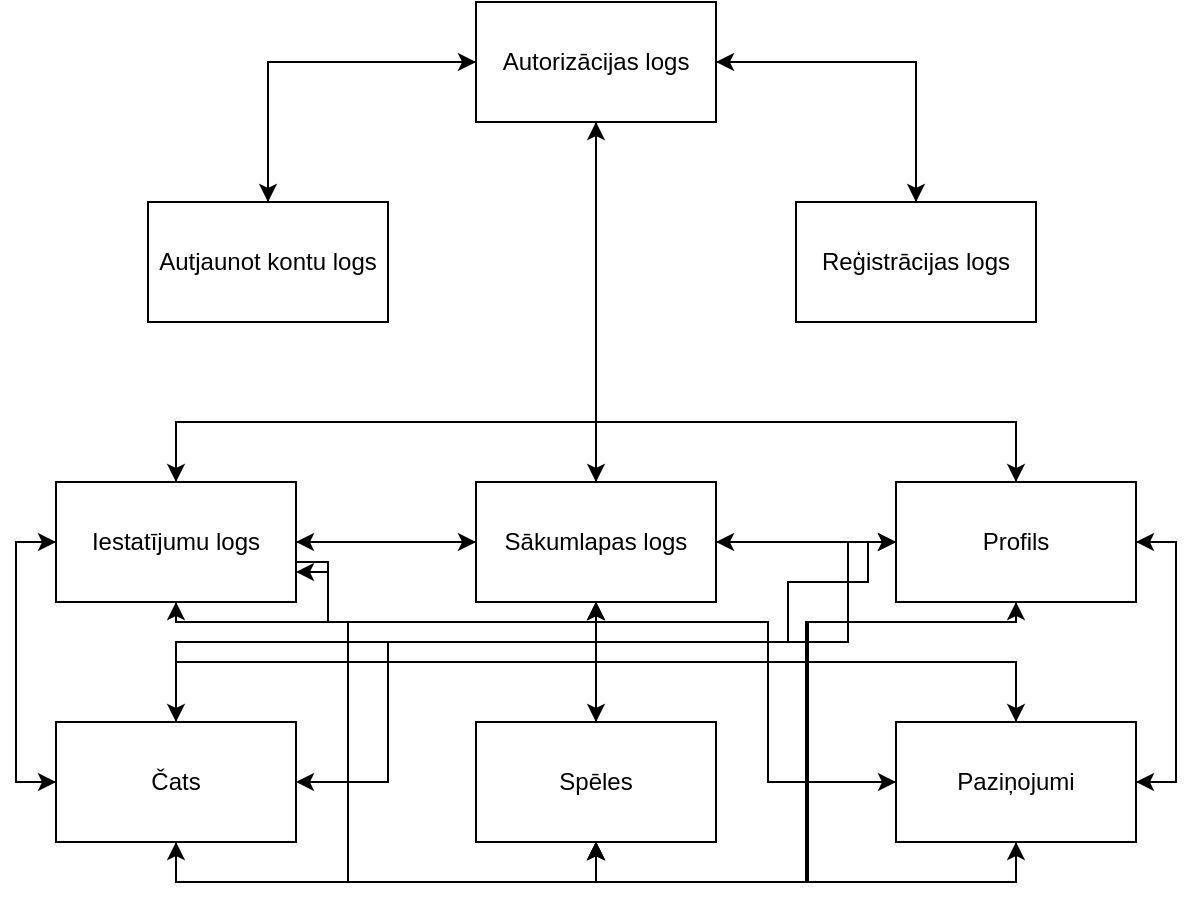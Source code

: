 <mxfile version="24.5.2" type="device">
  <diagram name="Page-1" id="uzKK6A9NJA-g0JJVe5AI">
    <mxGraphModel dx="1393" dy="766" grid="1" gridSize="10" guides="1" tooltips="1" connect="1" arrows="1" fold="1" page="1" pageScale="1" pageWidth="850" pageHeight="1100" math="0" shadow="0">
      <root>
        <mxCell id="0" />
        <mxCell id="1" parent="0" />
        <mxCell id="mwOmAZCRtxpQRL2wNHXB-44" style="edgeStyle=orthogonalEdgeStyle;rounded=0;orthogonalLoop=1;jettySize=auto;html=1;" edge="1" parent="1" source="mwOmAZCRtxpQRL2wNHXB-47" target="mwOmAZCRtxpQRL2wNHXB-54">
          <mxGeometry relative="1" as="geometry" />
        </mxCell>
        <mxCell id="mwOmAZCRtxpQRL2wNHXB-45" style="edgeStyle=orthogonalEdgeStyle;rounded=0;orthogonalLoop=1;jettySize=auto;html=1;" edge="1" parent="1" source="mwOmAZCRtxpQRL2wNHXB-47" target="mwOmAZCRtxpQRL2wNHXB-62">
          <mxGeometry relative="1" as="geometry" />
        </mxCell>
        <mxCell id="mwOmAZCRtxpQRL2wNHXB-46" style="edgeStyle=orthogonalEdgeStyle;rounded=0;orthogonalLoop=1;jettySize=auto;html=1;" edge="1" parent="1" source="mwOmAZCRtxpQRL2wNHXB-47" target="mwOmAZCRtxpQRL2wNHXB-70">
          <mxGeometry relative="1" as="geometry" />
        </mxCell>
        <mxCell id="mwOmAZCRtxpQRL2wNHXB-47" value="Autorizācijas logs" style="rounded=0;whiteSpace=wrap;html=1;" vertex="1" parent="1">
          <mxGeometry x="364" y="90" width="120" height="60" as="geometry" />
        </mxCell>
        <mxCell id="mwOmAZCRtxpQRL2wNHXB-48" style="edgeStyle=orthogonalEdgeStyle;rounded=0;orthogonalLoop=1;jettySize=auto;html=1;entryX=0.5;entryY=1;entryDx=0;entryDy=0;" edge="1" parent="1" source="mwOmAZCRtxpQRL2wNHXB-54" target="mwOmAZCRtxpQRL2wNHXB-47">
          <mxGeometry relative="1" as="geometry" />
        </mxCell>
        <mxCell id="mwOmAZCRtxpQRL2wNHXB-49" style="edgeStyle=orthogonalEdgeStyle;rounded=0;orthogonalLoop=1;jettySize=auto;html=1;" edge="1" parent="1" source="mwOmAZCRtxpQRL2wNHXB-54" target="mwOmAZCRtxpQRL2wNHXB-68">
          <mxGeometry relative="1" as="geometry" />
        </mxCell>
        <mxCell id="mwOmAZCRtxpQRL2wNHXB-50" style="edgeStyle=orthogonalEdgeStyle;rounded=0;orthogonalLoop=1;jettySize=auto;html=1;" edge="1" parent="1" source="mwOmAZCRtxpQRL2wNHXB-54" target="mwOmAZCRtxpQRL2wNHXB-60">
          <mxGeometry relative="1" as="geometry" />
        </mxCell>
        <mxCell id="mwOmAZCRtxpQRL2wNHXB-51" style="edgeStyle=orthogonalEdgeStyle;rounded=0;orthogonalLoop=1;jettySize=auto;html=1;" edge="1" parent="1" source="mwOmAZCRtxpQRL2wNHXB-54" target="mwOmAZCRtxpQRL2wNHXB-86">
          <mxGeometry relative="1" as="geometry" />
        </mxCell>
        <mxCell id="mwOmAZCRtxpQRL2wNHXB-52" style="edgeStyle=orthogonalEdgeStyle;rounded=0;orthogonalLoop=1;jettySize=auto;html=1;" edge="1" parent="1" source="mwOmAZCRtxpQRL2wNHXB-54" target="mwOmAZCRtxpQRL2wNHXB-75">
          <mxGeometry relative="1" as="geometry">
            <Array as="points">
              <mxPoint x="424" y="420" />
              <mxPoint x="634" y="420" />
            </Array>
          </mxGeometry>
        </mxCell>
        <mxCell id="mwOmAZCRtxpQRL2wNHXB-53" style="edgeStyle=orthogonalEdgeStyle;rounded=0;orthogonalLoop=1;jettySize=auto;html=1;" edge="1" parent="1" source="mwOmAZCRtxpQRL2wNHXB-54" target="mwOmAZCRtxpQRL2wNHXB-80">
          <mxGeometry relative="1" as="geometry">
            <Array as="points">
              <mxPoint x="424" y="420" />
              <mxPoint x="214" y="420" />
            </Array>
          </mxGeometry>
        </mxCell>
        <mxCell id="mwOmAZCRtxpQRL2wNHXB-54" value="Sākumlapas logs" style="rounded=0;whiteSpace=wrap;html=1;" vertex="1" parent="1">
          <mxGeometry x="364" y="330" width="120" height="60" as="geometry" />
        </mxCell>
        <mxCell id="mwOmAZCRtxpQRL2wNHXB-55" style="edgeStyle=orthogonalEdgeStyle;rounded=0;orthogonalLoop=1;jettySize=auto;html=1;" edge="1" parent="1" source="mwOmAZCRtxpQRL2wNHXB-60" target="mwOmAZCRtxpQRL2wNHXB-54">
          <mxGeometry relative="1" as="geometry" />
        </mxCell>
        <mxCell id="mwOmAZCRtxpQRL2wNHXB-56" style="edgeStyle=orthogonalEdgeStyle;rounded=0;orthogonalLoop=1;jettySize=auto;html=1;entryX=0.5;entryY=0;entryDx=0;entryDy=0;" edge="1" parent="1" source="mwOmAZCRtxpQRL2wNHXB-60" target="mwOmAZCRtxpQRL2wNHXB-68">
          <mxGeometry relative="1" as="geometry">
            <Array as="points">
              <mxPoint x="214" y="300" />
              <mxPoint x="634" y="300" />
            </Array>
          </mxGeometry>
        </mxCell>
        <mxCell id="mwOmAZCRtxpQRL2wNHXB-57" style="edgeStyle=orthogonalEdgeStyle;rounded=0;orthogonalLoop=1;jettySize=auto;html=1;entryX=0;entryY=0.5;entryDx=0;entryDy=0;" edge="1" parent="1" source="mwOmAZCRtxpQRL2wNHXB-60" target="mwOmAZCRtxpQRL2wNHXB-80">
          <mxGeometry relative="1" as="geometry">
            <Array as="points">
              <mxPoint x="134" y="360" />
              <mxPoint x="134" y="480" />
            </Array>
          </mxGeometry>
        </mxCell>
        <mxCell id="mwOmAZCRtxpQRL2wNHXB-58" style="edgeStyle=orthogonalEdgeStyle;rounded=0;orthogonalLoop=1;jettySize=auto;html=1;entryX=0.5;entryY=1;entryDx=0;entryDy=0;" edge="1" parent="1" source="mwOmAZCRtxpQRL2wNHXB-60" target="mwOmAZCRtxpQRL2wNHXB-86">
          <mxGeometry relative="1" as="geometry">
            <Array as="points">
              <mxPoint x="214" y="400" />
              <mxPoint x="300" y="400" />
              <mxPoint x="300" y="530" />
              <mxPoint x="424" y="530" />
            </Array>
          </mxGeometry>
        </mxCell>
        <mxCell id="mwOmAZCRtxpQRL2wNHXB-59" style="edgeStyle=orthogonalEdgeStyle;rounded=0;orthogonalLoop=1;jettySize=auto;html=1;entryX=0;entryY=0.5;entryDx=0;entryDy=0;" edge="1" parent="1" source="mwOmAZCRtxpQRL2wNHXB-60" target="mwOmAZCRtxpQRL2wNHXB-75">
          <mxGeometry relative="1" as="geometry">
            <Array as="points">
              <mxPoint x="290" y="370" />
              <mxPoint x="290" y="400" />
              <mxPoint x="510" y="400" />
              <mxPoint x="510" y="480" />
            </Array>
          </mxGeometry>
        </mxCell>
        <mxCell id="mwOmAZCRtxpQRL2wNHXB-60" value="Iestatījumu logs" style="rounded=0;whiteSpace=wrap;html=1;" vertex="1" parent="1">
          <mxGeometry x="154" y="330" width="120" height="60" as="geometry" />
        </mxCell>
        <mxCell id="mwOmAZCRtxpQRL2wNHXB-61" style="edgeStyle=orthogonalEdgeStyle;rounded=0;orthogonalLoop=1;jettySize=auto;html=1;entryX=1;entryY=0.5;entryDx=0;entryDy=0;" edge="1" parent="1" source="mwOmAZCRtxpQRL2wNHXB-62" target="mwOmAZCRtxpQRL2wNHXB-47">
          <mxGeometry relative="1" as="geometry">
            <Array as="points">
              <mxPoint x="584" y="120" />
            </Array>
          </mxGeometry>
        </mxCell>
        <mxCell id="mwOmAZCRtxpQRL2wNHXB-62" value="Reģistrācijas logs" style="rounded=0;whiteSpace=wrap;html=1;" vertex="1" parent="1">
          <mxGeometry x="524" y="190" width="120" height="60" as="geometry" />
        </mxCell>
        <mxCell id="mwOmAZCRtxpQRL2wNHXB-63" style="edgeStyle=orthogonalEdgeStyle;rounded=0;orthogonalLoop=1;jettySize=auto;html=1;" edge="1" parent="1" source="mwOmAZCRtxpQRL2wNHXB-68" target="mwOmAZCRtxpQRL2wNHXB-54">
          <mxGeometry relative="1" as="geometry" />
        </mxCell>
        <mxCell id="mwOmAZCRtxpQRL2wNHXB-64" style="edgeStyle=orthogonalEdgeStyle;rounded=0;orthogonalLoop=1;jettySize=auto;html=1;entryX=0.5;entryY=0;entryDx=0;entryDy=0;" edge="1" parent="1" source="mwOmAZCRtxpQRL2wNHXB-68" target="mwOmAZCRtxpQRL2wNHXB-60">
          <mxGeometry relative="1" as="geometry">
            <Array as="points">
              <mxPoint x="634" y="300" />
              <mxPoint x="214" y="300" />
            </Array>
          </mxGeometry>
        </mxCell>
        <mxCell id="mwOmAZCRtxpQRL2wNHXB-65" style="edgeStyle=orthogonalEdgeStyle;rounded=0;orthogonalLoop=1;jettySize=auto;html=1;entryX=1;entryY=0.5;entryDx=0;entryDy=0;" edge="1" parent="1" source="mwOmAZCRtxpQRL2wNHXB-68" target="mwOmAZCRtxpQRL2wNHXB-75">
          <mxGeometry relative="1" as="geometry">
            <Array as="points">
              <mxPoint x="714" y="360" />
              <mxPoint x="714" y="480" />
            </Array>
          </mxGeometry>
        </mxCell>
        <mxCell id="mwOmAZCRtxpQRL2wNHXB-66" style="edgeStyle=orthogonalEdgeStyle;rounded=0;orthogonalLoop=1;jettySize=auto;html=1;entryX=0.5;entryY=1;entryDx=0;entryDy=0;" edge="1" parent="1" source="mwOmAZCRtxpQRL2wNHXB-68" target="mwOmAZCRtxpQRL2wNHXB-86">
          <mxGeometry relative="1" as="geometry">
            <Array as="points">
              <mxPoint x="634" y="400" />
              <mxPoint x="529" y="400" />
              <mxPoint x="529" y="530" />
              <mxPoint x="424" y="530" />
            </Array>
          </mxGeometry>
        </mxCell>
        <mxCell id="mwOmAZCRtxpQRL2wNHXB-67" style="edgeStyle=orthogonalEdgeStyle;rounded=0;orthogonalLoop=1;jettySize=auto;html=1;entryX=1;entryY=0.5;entryDx=0;entryDy=0;" edge="1" parent="1" source="mwOmAZCRtxpQRL2wNHXB-68" target="mwOmAZCRtxpQRL2wNHXB-80">
          <mxGeometry relative="1" as="geometry">
            <Array as="points">
              <mxPoint x="550" y="360" />
              <mxPoint x="550" y="410" />
              <mxPoint x="320" y="410" />
              <mxPoint x="320" y="480" />
            </Array>
          </mxGeometry>
        </mxCell>
        <mxCell id="mwOmAZCRtxpQRL2wNHXB-68" value="Profils" style="rounded=0;whiteSpace=wrap;html=1;" vertex="1" parent="1">
          <mxGeometry x="574" y="330" width="120" height="60" as="geometry" />
        </mxCell>
        <mxCell id="mwOmAZCRtxpQRL2wNHXB-69" style="edgeStyle=orthogonalEdgeStyle;rounded=0;orthogonalLoop=1;jettySize=auto;html=1;entryX=0;entryY=0.5;entryDx=0;entryDy=0;" edge="1" parent="1" source="mwOmAZCRtxpQRL2wNHXB-70" target="mwOmAZCRtxpQRL2wNHXB-47">
          <mxGeometry relative="1" as="geometry">
            <Array as="points">
              <mxPoint x="260" y="120" />
            </Array>
          </mxGeometry>
        </mxCell>
        <mxCell id="mwOmAZCRtxpQRL2wNHXB-70" value="Autjaunot kontu logs" style="rounded=0;whiteSpace=wrap;html=1;" vertex="1" parent="1">
          <mxGeometry x="200" y="190" width="120" height="60" as="geometry" />
        </mxCell>
        <mxCell id="mwOmAZCRtxpQRL2wNHXB-71" style="edgeStyle=orthogonalEdgeStyle;rounded=0;orthogonalLoop=1;jettySize=auto;html=1;" edge="1" parent="1" source="mwOmAZCRtxpQRL2wNHXB-75" target="mwOmAZCRtxpQRL2wNHXB-54">
          <mxGeometry relative="1" as="geometry">
            <Array as="points">
              <mxPoint x="634" y="420" />
              <mxPoint x="424" y="420" />
            </Array>
          </mxGeometry>
        </mxCell>
        <mxCell id="mwOmAZCRtxpQRL2wNHXB-72" style="edgeStyle=orthogonalEdgeStyle;rounded=0;orthogonalLoop=1;jettySize=auto;html=1;entryX=1;entryY=0.5;entryDx=0;entryDy=0;" edge="1" parent="1" source="mwOmAZCRtxpQRL2wNHXB-75" target="mwOmAZCRtxpQRL2wNHXB-68">
          <mxGeometry relative="1" as="geometry">
            <Array as="points">
              <mxPoint x="714" y="480" />
              <mxPoint x="714" y="360" />
            </Array>
          </mxGeometry>
        </mxCell>
        <mxCell id="mwOmAZCRtxpQRL2wNHXB-73" style="edgeStyle=orthogonalEdgeStyle;rounded=0;orthogonalLoop=1;jettySize=auto;html=1;entryX=0.5;entryY=1;entryDx=0;entryDy=0;" edge="1" parent="1" source="mwOmAZCRtxpQRL2wNHXB-75" target="mwOmAZCRtxpQRL2wNHXB-86">
          <mxGeometry relative="1" as="geometry">
            <Array as="points">
              <mxPoint x="634" y="530" />
              <mxPoint x="424" y="530" />
            </Array>
          </mxGeometry>
        </mxCell>
        <mxCell id="mwOmAZCRtxpQRL2wNHXB-74" style="edgeStyle=orthogonalEdgeStyle;rounded=0;orthogonalLoop=1;jettySize=auto;html=1;entryX=1;entryY=0.75;entryDx=0;entryDy=0;" edge="1" parent="1" source="mwOmAZCRtxpQRL2wNHXB-75" target="mwOmAZCRtxpQRL2wNHXB-60">
          <mxGeometry relative="1" as="geometry">
            <Array as="points">
              <mxPoint x="510" y="480" />
              <mxPoint x="510" y="400" />
              <mxPoint x="290" y="400" />
              <mxPoint x="290" y="375" />
            </Array>
          </mxGeometry>
        </mxCell>
        <mxCell id="mwOmAZCRtxpQRL2wNHXB-75" value="Paziņojumi" style="rounded=0;whiteSpace=wrap;html=1;" vertex="1" parent="1">
          <mxGeometry x="574" y="450" width="120" height="60" as="geometry" />
        </mxCell>
        <mxCell id="mwOmAZCRtxpQRL2wNHXB-76" style="edgeStyle=orthogonalEdgeStyle;rounded=0;orthogonalLoop=1;jettySize=auto;html=1;" edge="1" parent="1" source="mwOmAZCRtxpQRL2wNHXB-80" target="mwOmAZCRtxpQRL2wNHXB-54">
          <mxGeometry relative="1" as="geometry">
            <Array as="points">
              <mxPoint x="214" y="420" />
              <mxPoint x="424" y="420" />
            </Array>
          </mxGeometry>
        </mxCell>
        <mxCell id="mwOmAZCRtxpQRL2wNHXB-77" style="edgeStyle=orthogonalEdgeStyle;rounded=0;orthogonalLoop=1;jettySize=auto;html=1;entryX=0;entryY=0.5;entryDx=0;entryDy=0;" edge="1" parent="1" source="mwOmAZCRtxpQRL2wNHXB-80" target="mwOmAZCRtxpQRL2wNHXB-60">
          <mxGeometry relative="1" as="geometry">
            <Array as="points">
              <mxPoint x="134" y="480" />
              <mxPoint x="134" y="360" />
            </Array>
          </mxGeometry>
        </mxCell>
        <mxCell id="mwOmAZCRtxpQRL2wNHXB-78" style="edgeStyle=orthogonalEdgeStyle;rounded=0;orthogonalLoop=1;jettySize=auto;html=1;entryX=0.5;entryY=1;entryDx=0;entryDy=0;" edge="1" parent="1" source="mwOmAZCRtxpQRL2wNHXB-80" target="mwOmAZCRtxpQRL2wNHXB-86">
          <mxGeometry relative="1" as="geometry">
            <Array as="points">
              <mxPoint x="214" y="530" />
              <mxPoint x="424" y="530" />
            </Array>
          </mxGeometry>
        </mxCell>
        <mxCell id="mwOmAZCRtxpQRL2wNHXB-79" style="edgeStyle=orthogonalEdgeStyle;rounded=0;orthogonalLoop=1;jettySize=auto;html=1;entryX=0;entryY=0.5;entryDx=0;entryDy=0;" edge="1" parent="1" source="mwOmAZCRtxpQRL2wNHXB-80" target="mwOmAZCRtxpQRL2wNHXB-68">
          <mxGeometry relative="1" as="geometry">
            <Array as="points">
              <mxPoint x="214" y="410" />
              <mxPoint x="520" y="410" />
              <mxPoint x="520" y="380" />
              <mxPoint x="560" y="380" />
              <mxPoint x="560" y="360" />
            </Array>
          </mxGeometry>
        </mxCell>
        <mxCell id="mwOmAZCRtxpQRL2wNHXB-80" value="Čats" style="rounded=0;whiteSpace=wrap;html=1;" vertex="1" parent="1">
          <mxGeometry x="154" y="450" width="120" height="60" as="geometry" />
        </mxCell>
        <mxCell id="mwOmAZCRtxpQRL2wNHXB-81" style="edgeStyle=orthogonalEdgeStyle;rounded=0;orthogonalLoop=1;jettySize=auto;html=1;entryX=0.5;entryY=1;entryDx=0;entryDy=0;" edge="1" parent="1" source="mwOmAZCRtxpQRL2wNHXB-86" target="mwOmAZCRtxpQRL2wNHXB-54">
          <mxGeometry relative="1" as="geometry" />
        </mxCell>
        <mxCell id="mwOmAZCRtxpQRL2wNHXB-82" style="edgeStyle=orthogonalEdgeStyle;rounded=0;orthogonalLoop=1;jettySize=auto;html=1;" edge="1" parent="1" source="mwOmAZCRtxpQRL2wNHXB-86" target="mwOmAZCRtxpQRL2wNHXB-60">
          <mxGeometry relative="1" as="geometry">
            <Array as="points">
              <mxPoint x="424" y="530" />
              <mxPoint x="300" y="530" />
              <mxPoint x="300" y="400" />
              <mxPoint x="214" y="400" />
            </Array>
          </mxGeometry>
        </mxCell>
        <mxCell id="mwOmAZCRtxpQRL2wNHXB-83" style="edgeStyle=orthogonalEdgeStyle;rounded=0;orthogonalLoop=1;jettySize=auto;html=1;" edge="1" parent="1" source="mwOmAZCRtxpQRL2wNHXB-86" target="mwOmAZCRtxpQRL2wNHXB-68">
          <mxGeometry relative="1" as="geometry">
            <Array as="points">
              <mxPoint x="424" y="530" />
              <mxPoint x="530" y="530" />
              <mxPoint x="530" y="400" />
              <mxPoint x="634" y="400" />
            </Array>
          </mxGeometry>
        </mxCell>
        <mxCell id="mwOmAZCRtxpQRL2wNHXB-84" style="edgeStyle=orthogonalEdgeStyle;rounded=0;orthogonalLoop=1;jettySize=auto;html=1;entryX=0.5;entryY=1;entryDx=0;entryDy=0;" edge="1" parent="1" source="mwOmAZCRtxpQRL2wNHXB-86" target="mwOmAZCRtxpQRL2wNHXB-75">
          <mxGeometry relative="1" as="geometry">
            <Array as="points">
              <mxPoint x="424" y="530" />
              <mxPoint x="634" y="530" />
            </Array>
          </mxGeometry>
        </mxCell>
        <mxCell id="mwOmAZCRtxpQRL2wNHXB-85" style="edgeStyle=orthogonalEdgeStyle;rounded=0;orthogonalLoop=1;jettySize=auto;html=1;entryX=0.5;entryY=1;entryDx=0;entryDy=0;" edge="1" parent="1" source="mwOmAZCRtxpQRL2wNHXB-86" target="mwOmAZCRtxpQRL2wNHXB-80">
          <mxGeometry relative="1" as="geometry">
            <Array as="points">
              <mxPoint x="424" y="530" />
              <mxPoint x="214" y="530" />
            </Array>
          </mxGeometry>
        </mxCell>
        <mxCell id="mwOmAZCRtxpQRL2wNHXB-86" value="Spēles" style="rounded=0;whiteSpace=wrap;html=1;" vertex="1" parent="1">
          <mxGeometry x="364" y="450" width="120" height="60" as="geometry" />
        </mxCell>
      </root>
    </mxGraphModel>
  </diagram>
</mxfile>
